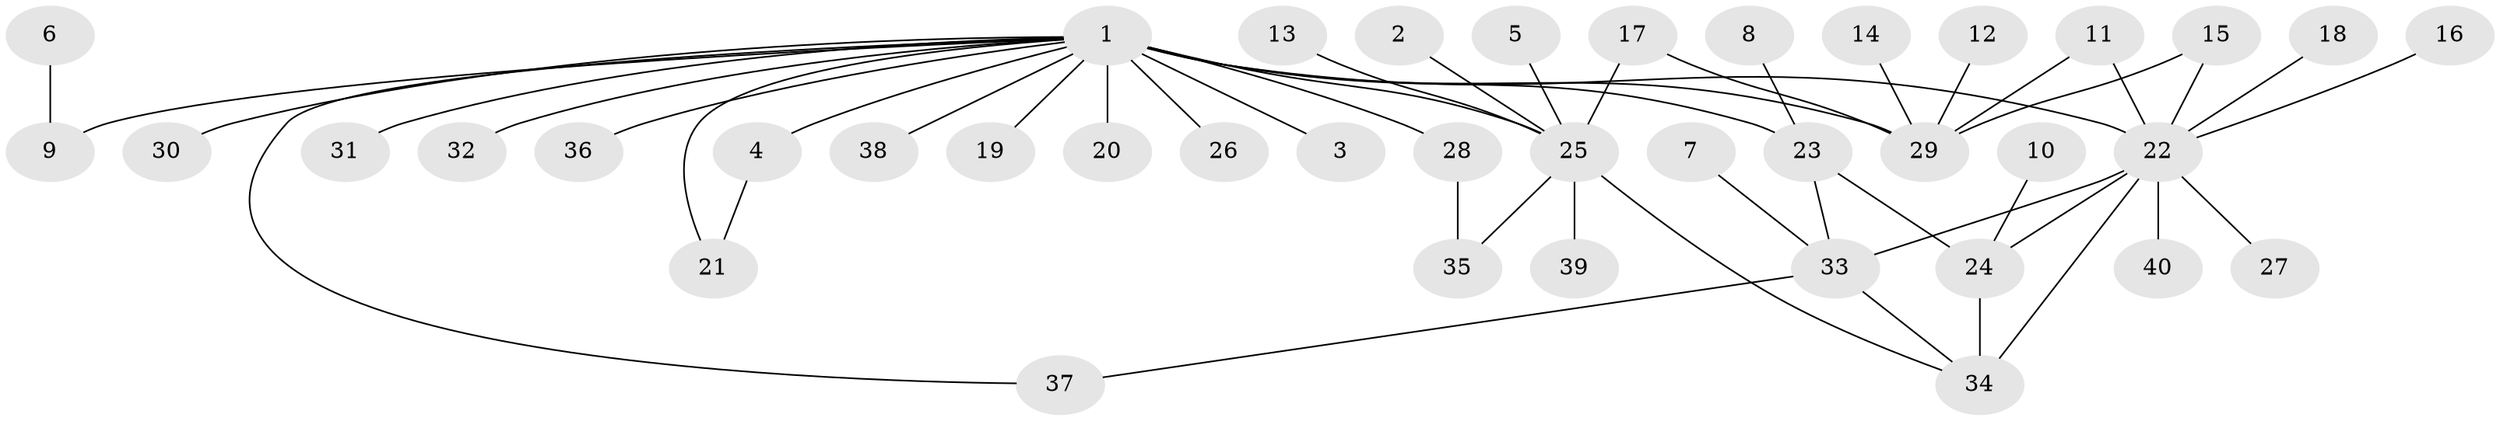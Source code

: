 // original degree distribution, {7: 0.025, 18: 0.0125, 3: 0.0875, 2: 0.175, 5: 0.025, 4: 0.1, 11: 0.0125, 8: 0.0125, 6: 0.025, 1: 0.525}
// Generated by graph-tools (version 1.1) at 2025/26/03/09/25 03:26:08]
// undirected, 40 vertices, 50 edges
graph export_dot {
graph [start="1"]
  node [color=gray90,style=filled];
  1;
  2;
  3;
  4;
  5;
  6;
  7;
  8;
  9;
  10;
  11;
  12;
  13;
  14;
  15;
  16;
  17;
  18;
  19;
  20;
  21;
  22;
  23;
  24;
  25;
  26;
  27;
  28;
  29;
  30;
  31;
  32;
  33;
  34;
  35;
  36;
  37;
  38;
  39;
  40;
  1 -- 3 [weight=1.0];
  1 -- 4 [weight=1.0];
  1 -- 9 [weight=1.0];
  1 -- 19 [weight=1.0];
  1 -- 20 [weight=1.0];
  1 -- 21 [weight=1.0];
  1 -- 22 [weight=1.0];
  1 -- 23 [weight=2.0];
  1 -- 25 [weight=3.0];
  1 -- 26 [weight=1.0];
  1 -- 28 [weight=1.0];
  1 -- 29 [weight=1.0];
  1 -- 30 [weight=1.0];
  1 -- 31 [weight=1.0];
  1 -- 32 [weight=1.0];
  1 -- 36 [weight=1.0];
  1 -- 37 [weight=1.0];
  1 -- 38 [weight=1.0];
  2 -- 25 [weight=1.0];
  4 -- 21 [weight=1.0];
  5 -- 25 [weight=1.0];
  6 -- 9 [weight=1.0];
  7 -- 33 [weight=1.0];
  8 -- 23 [weight=1.0];
  10 -- 24 [weight=1.0];
  11 -- 22 [weight=1.0];
  11 -- 29 [weight=1.0];
  12 -- 29 [weight=1.0];
  13 -- 25 [weight=1.0];
  14 -- 29 [weight=1.0];
  15 -- 22 [weight=1.0];
  15 -- 29 [weight=1.0];
  16 -- 22 [weight=1.0];
  17 -- 25 [weight=1.0];
  17 -- 29 [weight=1.0];
  18 -- 22 [weight=1.0];
  22 -- 24 [weight=1.0];
  22 -- 27 [weight=1.0];
  22 -- 33 [weight=2.0];
  22 -- 34 [weight=2.0];
  22 -- 40 [weight=1.0];
  23 -- 24 [weight=1.0];
  23 -- 33 [weight=1.0];
  24 -- 34 [weight=1.0];
  25 -- 34 [weight=1.0];
  25 -- 35 [weight=1.0];
  25 -- 39 [weight=1.0];
  28 -- 35 [weight=1.0];
  33 -- 34 [weight=1.0];
  33 -- 37 [weight=1.0];
}
